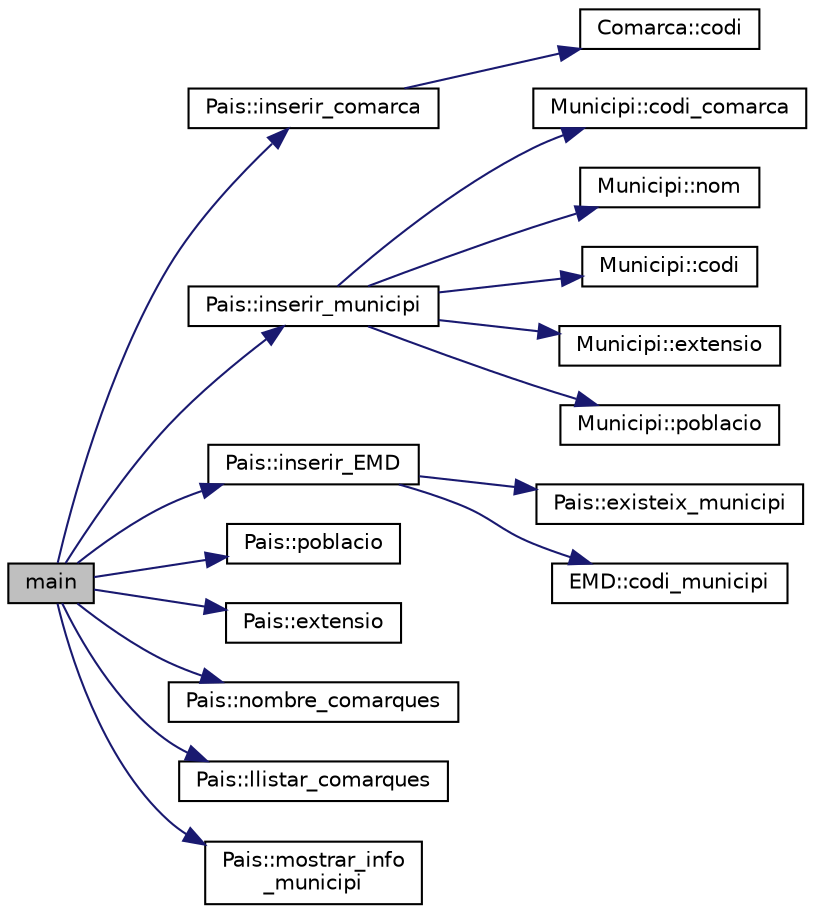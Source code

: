 digraph "main"
{
  edge [fontname="Helvetica",fontsize="10",labelfontname="Helvetica",labelfontsize="10"];
  node [fontname="Helvetica",fontsize="10",shape=record];
  rankdir="LR";
  Node1 [label="main",height=0.2,width=0.4,color="black", fillcolor="grey75", style="filled", fontcolor="black"];
  Node1 -> Node2 [color="midnightblue",fontsize="10",style="solid",fontname="Helvetica"];
  Node2 [label="Pais::inserir_comarca",height=0.2,width=0.4,color="black", fillcolor="white", style="filled",URL="$class_pais.html#add5cd1faf2844c0985bf940fad91cf3f"];
  Node2 -> Node3 [color="midnightblue",fontsize="10",style="solid",fontname="Helvetica"];
  Node3 [label="Comarca::codi",height=0.2,width=0.4,color="black", fillcolor="white", style="filled",URL="$class_comarca.html#a7f262f705d6421711c1d24312755fb66"];
  Node1 -> Node4 [color="midnightblue",fontsize="10",style="solid",fontname="Helvetica"];
  Node4 [label="Pais::inserir_municipi",height=0.2,width=0.4,color="black", fillcolor="white", style="filled",URL="$class_pais.html#a3f5ad8b10ce4adcd5e0701ca18b3d10d"];
  Node4 -> Node5 [color="midnightblue",fontsize="10",style="solid",fontname="Helvetica"];
  Node5 [label="Municipi::codi_comarca",height=0.2,width=0.4,color="black", fillcolor="white", style="filled",URL="$class_municipi.html#af7a84ed5af8a3ced45a6ef3aa0408c96"];
  Node4 -> Node6 [color="midnightblue",fontsize="10",style="solid",fontname="Helvetica"];
  Node6 [label="Municipi::nom",height=0.2,width=0.4,color="black", fillcolor="white", style="filled",URL="$class_municipi.html#afceb26ec6e1a7646dfb04e5d92fa06f1"];
  Node4 -> Node7 [color="midnightblue",fontsize="10",style="solid",fontname="Helvetica"];
  Node7 [label="Municipi::codi",height=0.2,width=0.4,color="black", fillcolor="white", style="filled",URL="$class_municipi.html#a8d2abb14797539cfa45604b71af5242a"];
  Node4 -> Node8 [color="midnightblue",fontsize="10",style="solid",fontname="Helvetica"];
  Node8 [label="Municipi::extensio",height=0.2,width=0.4,color="black", fillcolor="white", style="filled",URL="$class_municipi.html#a6f95e8ad2894eb65f5997fcf43ed5b89"];
  Node4 -> Node9 [color="midnightblue",fontsize="10",style="solid",fontname="Helvetica"];
  Node9 [label="Municipi::poblacio",height=0.2,width=0.4,color="black", fillcolor="white", style="filled",URL="$class_municipi.html#a696961883a5c37ae967cd2827beec838"];
  Node1 -> Node10 [color="midnightblue",fontsize="10",style="solid",fontname="Helvetica"];
  Node10 [label="Pais::inserir_EMD",height=0.2,width=0.4,color="black", fillcolor="white", style="filled",URL="$class_pais.html#a3ba9135e6fb76aabb01e5661a5eaf333"];
  Node10 -> Node11 [color="midnightblue",fontsize="10",style="solid",fontname="Helvetica"];
  Node11 [label="Pais::existeix_municipi",height=0.2,width=0.4,color="black", fillcolor="white", style="filled",URL="$class_pais.html#a29f4db0d9961b6a048221a4da7978cb4"];
  Node10 -> Node12 [color="midnightblue",fontsize="10",style="solid",fontname="Helvetica"];
  Node12 [label="EMD::codi_municipi",height=0.2,width=0.4,color="black", fillcolor="white", style="filled",URL="$class_e_m_d.html#a363edfc2c28463b182629b7640602879"];
  Node1 -> Node13 [color="midnightblue",fontsize="10",style="solid",fontname="Helvetica"];
  Node13 [label="Pais::poblacio",height=0.2,width=0.4,color="black", fillcolor="white", style="filled",URL="$class_pais.html#af7809fc2a0de618f94de8d346df93f29"];
  Node1 -> Node14 [color="midnightblue",fontsize="10",style="solid",fontname="Helvetica"];
  Node14 [label="Pais::extensio",height=0.2,width=0.4,color="black", fillcolor="white", style="filled",URL="$class_pais.html#a589be13e94fe682a9caa0d4e52e6e529"];
  Node1 -> Node15 [color="midnightblue",fontsize="10",style="solid",fontname="Helvetica"];
  Node15 [label="Pais::nombre_comarques",height=0.2,width=0.4,color="black", fillcolor="white", style="filled",URL="$class_pais.html#a3724e68e2e88bae2762fcf7b4205c08d"];
  Node1 -> Node16 [color="midnightblue",fontsize="10",style="solid",fontname="Helvetica"];
  Node16 [label="Pais::llistar_comarques",height=0.2,width=0.4,color="black", fillcolor="white", style="filled",URL="$class_pais.html#a5b3962f7d361e2d9af6bfd0db506ae53"];
  Node1 -> Node17 [color="midnightblue",fontsize="10",style="solid",fontname="Helvetica"];
  Node17 [label="Pais::mostrar_info\l_municipi",height=0.2,width=0.4,color="black", fillcolor="white", style="filled",URL="$class_pais.html#a21a52a69fa3a93474ba9c63caab0772a"];
}
